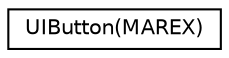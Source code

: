 digraph "类继承关系图"
{
  edge [fontname="Helvetica",fontsize="10",labelfontname="Helvetica",labelfontsize="10"];
  node [fontname="Helvetica",fontsize="10",shape=record];
  rankdir="LR";
  Node0 [label="UIButton(MAREX)",height=0.2,width=0.4,color="black", fillcolor="white", style="filled",URL="$category_u_i_button_07_m_a_r_e_x_08.html"];
}
